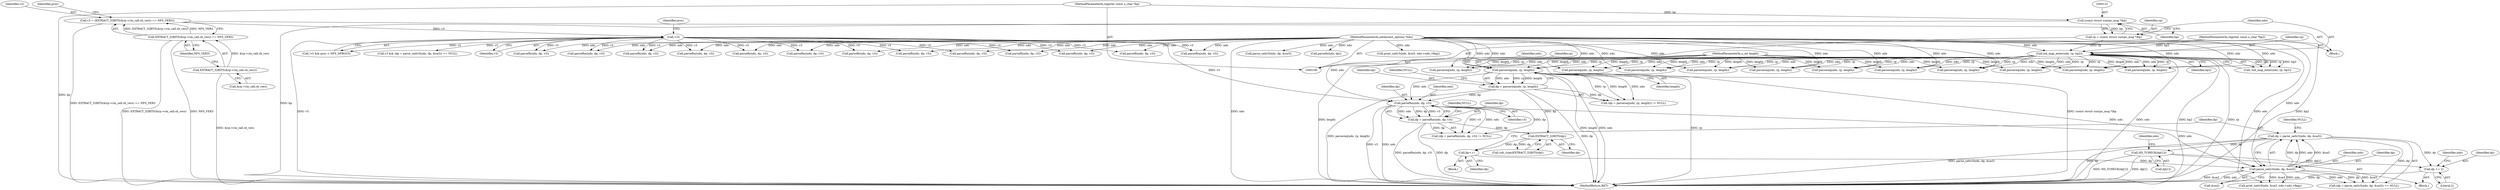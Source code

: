 digraph "0_tcpdump_19d25dd8781620cd41bf178a5e2e27fc1cf242d0_0@array" {
"1000626" [label="(Call,ND_TCHECK(dp[1]))"];
"1000595" [label="(Call,dp = parse_sattr3(ndo, dp, &sa3))"];
"1000597" [label="(Call,parse_sattr3(ndo, dp, &sa3))"];
"1000576" [label="(Call,parsefhn(ndo, dp, v3))"];
"1000568" [label="(Call,parsereq(ndo, rp, length))"];
"1000135" [label="(Call,xid_map_enter(ndo, rp, bp2))"];
"1000107" [label="(MethodParameterIn,netdissect_options *ndo)"];
"1000128" [label="(Call,rp = (const struct sunrpc_msg *)bp)"];
"1000130" [label="(Call,(const struct sunrpc_msg *)bp)"];
"1000108" [label="(MethodParameterIn,register const u_char *bp)"];
"1000110" [label="(MethodParameterIn,register const u_char *bp2)"];
"1000109" [label="(MethodParameterIn,u_int length)"];
"1000566" [label="(Call,dp = parsereq(ndo, rp, length))"];
"1000162" [label="(Call,!v3)"];
"1000140" [label="(Call,v3 = (EXTRACT_32BITS(&rp->rm_call.cb_vers) == NFS_VER3))"];
"1000142" [label="(Call,EXTRACT_32BITS(&rp->rm_call.cb_vers) == NFS_VER3)"];
"1000143" [label="(Call,EXTRACT_32BITS(&rp->rm_call.cb_vers))"];
"1000591" [label="(Call,dp++)"];
"1000589" [label="(Call,EXTRACT_32BITS(dp))"];
"1000574" [label="(Call,dp = parsefhn(ndo, dp, v3))"];
"1000646" [label="(Call,dp += 2)"];
"1000596" [label="(Identifier,dp)"];
"1000568" [label="(Call,parsereq(ndo, rp, length))"];
"1000809" [label="(Call,parsefh(ndo, dp, v3))"];
"1000152" [label="(Identifier,proc)"];
"1000734" [label="(Call,parsereq(ndo, rp, length))"];
"1000573" [label="(Call,(dp = parsefhn(ndo, dp, v3)) != NULL)"];
"1000108" [label="(MethodParameterIn,register const u_char *bp)"];
"1000602" [label="(Identifier,NULL)"];
"1000709" [label="(Call,parsefh(ndo, dp, v3))"];
"1000580" [label="(Identifier,NULL)"];
"1000137" [label="(Identifier,rp)"];
"1000129" [label="(Identifier,rp)"];
"1000567" [label="(Identifier,dp)"];
"1000886" [label="(MethodReturn,RET)"];
"1000134" [label="(Call,!xid_map_enter(ndo, rp, bp2))"];
"1000161" [label="(Call,!v3 && proc < NFS_NPROCS)"];
"1000132" [label="(Identifier,bp)"];
"1000377" [label="(Call,parsereq(ndo, rp, length))"];
"1000589" [label="(Call,EXTRACT_32BITS(dp))"];
"1000688" [label="(Call,parsefhn(ndo, dp, v3))"];
"1000195" [label="(Call,parsereq(ndo, rp, length))"];
"1000245" [label="(Call,parsefh(ndo, dp, v3))"];
"1000144" [label="(Call,&rp->rm_call.cb_vers)"];
"1000626" [label="(Call,ND_TCHECK(dp[1]))"];
"1000676" [label="(Call,parsefhn(ndo, dp, v3))"];
"1000128" [label="(Call,rp = (const struct sunrpc_msg *)bp)"];
"1000107" [label="(MethodParameterIn,netdissect_options *ndo)"];
"1000509" [label="(Call,parsereq(ndo, rp, length))"];
"1000138" [label="(Identifier,bp2)"];
"1000162" [label="(Call,!v3)"];
"1000533" [label="(Call,parse_sattr3(ndo, dp, &sa3))"];
"1000143" [label="(Call,EXTRACT_32BITS(&rp->rm_call.cb_vers))"];
"1000130" [label="(Call,(const struct sunrpc_msg *)bp)"];
"1000600" [label="(Call,&sa3)"];
"1000590" [label="(Identifier,dp)"];
"1000576" [label="(Call,parsefhn(ndo, dp, v3))"];
"1000141" [label="(Identifier,v3)"];
"1000140" [label="(Call,v3 = (EXTRACT_32BITS(&rp->rm_call.cb_vers) == NFS_VER3))"];
"1000575" [label="(Identifier,dp)"];
"1000587" [label="(Call,(nfs_type)EXTRACT_32BITS(dp))"];
"1000647" [label="(Identifier,dp)"];
"1000632" [label="(Identifier,ndo)"];
"1000565" [label="(Call,(dp = parsereq(ndo, rp, length)) != NULL)"];
"1000542" [label="(Call,parsefn(ndo, dp))"];
"1000385" [label="(Call,parsefh(ndo, dp, v3))"];
"1000569" [label="(Identifier,ndo)"];
"1000862" [label="(Call,parsefh(ndo, dp, v3))"];
"1000109" [label="(MethodParameterIn,u_int length)"];
"1000110" [label="(MethodParameterIn,register const u_char *bp2)"];
"1000581" [label="(Block,)"];
"1000566" [label="(Call,dp = parsereq(ndo, rp, length))"];
"1000595" [label="(Call,dp = parse_sattr3(ndo, dp, &sa3))"];
"1000721" [label="(Call,parsefhn(ndo, dp, v3))"];
"1000651" [label="(Identifier,ndo)"];
"1000668" [label="(Call,parsereq(ndo, rp, length))"];
"1000801" [label="(Call,parsereq(ndo, rp, length))"];
"1000135" [label="(Call,xid_map_enter(ndo, rp, bp2))"];
"1000201" [label="(Call,parsefh(ndo, dp, v3))"];
"1000627" [label="(Call,dp[1])"];
"1000572" [label="(Identifier,NULL)"];
"1000701" [label="(Call,parsereq(ndo, rp, length))"];
"1000653" [label="(Call,print_sattr3(ndo, &sa3, ndo->ndo_vflag))"];
"1000165" [label="(Identifier,proc)"];
"1000428" [label="(Call,parsereq(ndo, rp, length))"];
"1000591" [label="(Call,dp++)"];
"1000597" [label="(Call,parse_sattr3(ndo, dp, &sa3))"];
"1000648" [label="(Literal,2)"];
"1000592" [label="(Identifier,dp)"];
"1000237" [label="(Call,parsereq(ndo, rp, length))"];
"1000436" [label="(Call,parsefh(ndo, dp, v3))"];
"1000598" [label="(Identifier,ndo)"];
"1000218" [label="(Call,parsereq(ndo, rp, length))"];
"1000570" [label="(Identifier,rp)"];
"1000854" [label="(Call,parsereq(ndo, rp, length))"];
"1000111" [label="(Block,)"];
"1000571" [label="(Identifier,length)"];
"1000553" [label="(Call,print_sattr3(ndo, &sa3, ndo->ndo_vflag))"];
"1000517" [label="(Call,parsefhn(ndo, dp, v3))"];
"1000579" [label="(Identifier,v3)"];
"1000224" [label="(Call,parsefhn(ndo, dp, v3))"];
"1000594" [label="(Call,(dp = parse_sattr3(ndo, dp, &sa3)) == NULL)"];
"1000150" [label="(Identifier,NFS_VER3)"];
"1000136" [label="(Identifier,ndo)"];
"1000646" [label="(Call,dp += 2)"];
"1000742" [label="(Call,parsefh(ndo, dp, v3))"];
"1000599" [label="(Identifier,dp)"];
"1000574" [label="(Call,dp = parsefhn(ndo, dp, v3))"];
"1000142" [label="(Call,EXTRACT_32BITS(&rp->rm_call.cb_vers) == NFS_VER3)"];
"1000625" [label="(Block,)"];
"1000578" [label="(Identifier,dp)"];
"1000528" [label="(Call,v3 && (dp = parse_sattr3(ndo, dp, &sa3)) == NULL)"];
"1000577" [label="(Identifier,ndo)"];
"1000163" [label="(Identifier,v3)"];
"1000626" -> "1000625"  [label="AST: "];
"1000626" -> "1000627"  [label="CFG: "];
"1000627" -> "1000626"  [label="AST: "];
"1000632" -> "1000626"  [label="CFG: "];
"1000626" -> "1000886"  [label="DDG: ND_TCHECK(dp[1])"];
"1000626" -> "1000886"  [label="DDG: dp[1]"];
"1000595" -> "1000626"  [label="DDG: dp"];
"1000626" -> "1000646"  [label="DDG: dp[1]"];
"1000595" -> "1000594"  [label="AST: "];
"1000595" -> "1000597"  [label="CFG: "];
"1000596" -> "1000595"  [label="AST: "];
"1000597" -> "1000595"  [label="AST: "];
"1000602" -> "1000595"  [label="CFG: "];
"1000595" -> "1000886"  [label="DDG: parse_sattr3(ndo, dp, &sa3)"];
"1000595" -> "1000886"  [label="DDG: dp"];
"1000595" -> "1000594"  [label="DDG: dp"];
"1000597" -> "1000595"  [label="DDG: ndo"];
"1000597" -> "1000595"  [label="DDG: dp"];
"1000597" -> "1000595"  [label="DDG: &sa3"];
"1000595" -> "1000646"  [label="DDG: dp"];
"1000597" -> "1000600"  [label="CFG: "];
"1000598" -> "1000597"  [label="AST: "];
"1000599" -> "1000597"  [label="AST: "];
"1000600" -> "1000597"  [label="AST: "];
"1000597" -> "1000886"  [label="DDG: ndo"];
"1000597" -> "1000886"  [label="DDG: &sa3"];
"1000597" -> "1000594"  [label="DDG: ndo"];
"1000597" -> "1000594"  [label="DDG: dp"];
"1000597" -> "1000594"  [label="DDG: &sa3"];
"1000576" -> "1000597"  [label="DDG: ndo"];
"1000568" -> "1000597"  [label="DDG: ndo"];
"1000107" -> "1000597"  [label="DDG: ndo"];
"1000591" -> "1000597"  [label="DDG: dp"];
"1000597" -> "1000653"  [label="DDG: ndo"];
"1000597" -> "1000653"  [label="DDG: &sa3"];
"1000576" -> "1000574"  [label="AST: "];
"1000576" -> "1000579"  [label="CFG: "];
"1000577" -> "1000576"  [label="AST: "];
"1000578" -> "1000576"  [label="AST: "];
"1000579" -> "1000576"  [label="AST: "];
"1000574" -> "1000576"  [label="CFG: "];
"1000576" -> "1000886"  [label="DDG: v3"];
"1000576" -> "1000886"  [label="DDG: ndo"];
"1000576" -> "1000573"  [label="DDG: ndo"];
"1000576" -> "1000573"  [label="DDG: dp"];
"1000576" -> "1000573"  [label="DDG: v3"];
"1000576" -> "1000574"  [label="DDG: ndo"];
"1000576" -> "1000574"  [label="DDG: dp"];
"1000576" -> "1000574"  [label="DDG: v3"];
"1000568" -> "1000576"  [label="DDG: ndo"];
"1000107" -> "1000576"  [label="DDG: ndo"];
"1000566" -> "1000576"  [label="DDG: dp"];
"1000162" -> "1000576"  [label="DDG: v3"];
"1000568" -> "1000566"  [label="AST: "];
"1000568" -> "1000571"  [label="CFG: "];
"1000569" -> "1000568"  [label="AST: "];
"1000570" -> "1000568"  [label="AST: "];
"1000571" -> "1000568"  [label="AST: "];
"1000566" -> "1000568"  [label="CFG: "];
"1000568" -> "1000886"  [label="DDG: length"];
"1000568" -> "1000886"  [label="DDG: ndo"];
"1000568" -> "1000886"  [label="DDG: rp"];
"1000568" -> "1000565"  [label="DDG: ndo"];
"1000568" -> "1000565"  [label="DDG: rp"];
"1000568" -> "1000565"  [label="DDG: length"];
"1000568" -> "1000566"  [label="DDG: ndo"];
"1000568" -> "1000566"  [label="DDG: rp"];
"1000568" -> "1000566"  [label="DDG: length"];
"1000135" -> "1000568"  [label="DDG: ndo"];
"1000135" -> "1000568"  [label="DDG: rp"];
"1000107" -> "1000568"  [label="DDG: ndo"];
"1000109" -> "1000568"  [label="DDG: length"];
"1000135" -> "1000134"  [label="AST: "];
"1000135" -> "1000138"  [label="CFG: "];
"1000136" -> "1000135"  [label="AST: "];
"1000137" -> "1000135"  [label="AST: "];
"1000138" -> "1000135"  [label="AST: "];
"1000134" -> "1000135"  [label="CFG: "];
"1000135" -> "1000886"  [label="DDG: ndo"];
"1000135" -> "1000886"  [label="DDG: bp2"];
"1000135" -> "1000886"  [label="DDG: rp"];
"1000135" -> "1000134"  [label="DDG: ndo"];
"1000135" -> "1000134"  [label="DDG: rp"];
"1000135" -> "1000134"  [label="DDG: bp2"];
"1000107" -> "1000135"  [label="DDG: ndo"];
"1000128" -> "1000135"  [label="DDG: rp"];
"1000110" -> "1000135"  [label="DDG: bp2"];
"1000135" -> "1000195"  [label="DDG: ndo"];
"1000135" -> "1000195"  [label="DDG: rp"];
"1000135" -> "1000218"  [label="DDG: ndo"];
"1000135" -> "1000218"  [label="DDG: rp"];
"1000135" -> "1000237"  [label="DDG: ndo"];
"1000135" -> "1000237"  [label="DDG: rp"];
"1000135" -> "1000377"  [label="DDG: ndo"];
"1000135" -> "1000377"  [label="DDG: rp"];
"1000135" -> "1000428"  [label="DDG: ndo"];
"1000135" -> "1000428"  [label="DDG: rp"];
"1000135" -> "1000509"  [label="DDG: ndo"];
"1000135" -> "1000509"  [label="DDG: rp"];
"1000135" -> "1000668"  [label="DDG: ndo"];
"1000135" -> "1000668"  [label="DDG: rp"];
"1000135" -> "1000701"  [label="DDG: ndo"];
"1000135" -> "1000701"  [label="DDG: rp"];
"1000135" -> "1000734"  [label="DDG: ndo"];
"1000135" -> "1000734"  [label="DDG: rp"];
"1000135" -> "1000801"  [label="DDG: ndo"];
"1000135" -> "1000801"  [label="DDG: rp"];
"1000135" -> "1000854"  [label="DDG: ndo"];
"1000135" -> "1000854"  [label="DDG: rp"];
"1000107" -> "1000106"  [label="AST: "];
"1000107" -> "1000886"  [label="DDG: ndo"];
"1000107" -> "1000195"  [label="DDG: ndo"];
"1000107" -> "1000201"  [label="DDG: ndo"];
"1000107" -> "1000218"  [label="DDG: ndo"];
"1000107" -> "1000224"  [label="DDG: ndo"];
"1000107" -> "1000237"  [label="DDG: ndo"];
"1000107" -> "1000245"  [label="DDG: ndo"];
"1000107" -> "1000377"  [label="DDG: ndo"];
"1000107" -> "1000385"  [label="DDG: ndo"];
"1000107" -> "1000428"  [label="DDG: ndo"];
"1000107" -> "1000436"  [label="DDG: ndo"];
"1000107" -> "1000509"  [label="DDG: ndo"];
"1000107" -> "1000517"  [label="DDG: ndo"];
"1000107" -> "1000533"  [label="DDG: ndo"];
"1000107" -> "1000542"  [label="DDG: ndo"];
"1000107" -> "1000553"  [label="DDG: ndo"];
"1000107" -> "1000653"  [label="DDG: ndo"];
"1000107" -> "1000668"  [label="DDG: ndo"];
"1000107" -> "1000676"  [label="DDG: ndo"];
"1000107" -> "1000688"  [label="DDG: ndo"];
"1000107" -> "1000701"  [label="DDG: ndo"];
"1000107" -> "1000709"  [label="DDG: ndo"];
"1000107" -> "1000721"  [label="DDG: ndo"];
"1000107" -> "1000734"  [label="DDG: ndo"];
"1000107" -> "1000742"  [label="DDG: ndo"];
"1000107" -> "1000801"  [label="DDG: ndo"];
"1000107" -> "1000809"  [label="DDG: ndo"];
"1000107" -> "1000854"  [label="DDG: ndo"];
"1000107" -> "1000862"  [label="DDG: ndo"];
"1000128" -> "1000111"  [label="AST: "];
"1000128" -> "1000130"  [label="CFG: "];
"1000129" -> "1000128"  [label="AST: "];
"1000130" -> "1000128"  [label="AST: "];
"1000136" -> "1000128"  [label="CFG: "];
"1000128" -> "1000886"  [label="DDG: (const struct sunrpc_msg *)bp"];
"1000130" -> "1000128"  [label="DDG: bp"];
"1000130" -> "1000132"  [label="CFG: "];
"1000131" -> "1000130"  [label="AST: "];
"1000132" -> "1000130"  [label="AST: "];
"1000130" -> "1000886"  [label="DDG: bp"];
"1000108" -> "1000130"  [label="DDG: bp"];
"1000108" -> "1000106"  [label="AST: "];
"1000108" -> "1000886"  [label="DDG: bp"];
"1000110" -> "1000106"  [label="AST: "];
"1000110" -> "1000886"  [label="DDG: bp2"];
"1000109" -> "1000106"  [label="AST: "];
"1000109" -> "1000886"  [label="DDG: length"];
"1000109" -> "1000195"  [label="DDG: length"];
"1000109" -> "1000218"  [label="DDG: length"];
"1000109" -> "1000237"  [label="DDG: length"];
"1000109" -> "1000377"  [label="DDG: length"];
"1000109" -> "1000428"  [label="DDG: length"];
"1000109" -> "1000509"  [label="DDG: length"];
"1000109" -> "1000668"  [label="DDG: length"];
"1000109" -> "1000701"  [label="DDG: length"];
"1000109" -> "1000734"  [label="DDG: length"];
"1000109" -> "1000801"  [label="DDG: length"];
"1000109" -> "1000854"  [label="DDG: length"];
"1000566" -> "1000565"  [label="AST: "];
"1000567" -> "1000566"  [label="AST: "];
"1000572" -> "1000566"  [label="CFG: "];
"1000566" -> "1000886"  [label="DDG: parsereq(ndo, rp, length)"];
"1000566" -> "1000886"  [label="DDG: dp"];
"1000566" -> "1000565"  [label="DDG: dp"];
"1000566" -> "1000589"  [label="DDG: dp"];
"1000162" -> "1000161"  [label="AST: "];
"1000162" -> "1000163"  [label="CFG: "];
"1000163" -> "1000162"  [label="AST: "];
"1000165" -> "1000162"  [label="CFG: "];
"1000161" -> "1000162"  [label="CFG: "];
"1000162" -> "1000886"  [label="DDG: v3"];
"1000162" -> "1000161"  [label="DDG: v3"];
"1000140" -> "1000162"  [label="DDG: v3"];
"1000162" -> "1000201"  [label="DDG: v3"];
"1000162" -> "1000224"  [label="DDG: v3"];
"1000162" -> "1000245"  [label="DDG: v3"];
"1000162" -> "1000385"  [label="DDG: v3"];
"1000162" -> "1000436"  [label="DDG: v3"];
"1000162" -> "1000517"  [label="DDG: v3"];
"1000162" -> "1000528"  [label="DDG: v3"];
"1000162" -> "1000676"  [label="DDG: v3"];
"1000162" -> "1000688"  [label="DDG: v3"];
"1000162" -> "1000709"  [label="DDG: v3"];
"1000162" -> "1000721"  [label="DDG: v3"];
"1000162" -> "1000742"  [label="DDG: v3"];
"1000162" -> "1000809"  [label="DDG: v3"];
"1000162" -> "1000862"  [label="DDG: v3"];
"1000140" -> "1000111"  [label="AST: "];
"1000140" -> "1000142"  [label="CFG: "];
"1000141" -> "1000140"  [label="AST: "];
"1000142" -> "1000140"  [label="AST: "];
"1000152" -> "1000140"  [label="CFG: "];
"1000140" -> "1000886"  [label="DDG: EXTRACT_32BITS(&rp->rm_call.cb_vers) == NFS_VER3"];
"1000142" -> "1000140"  [label="DDG: EXTRACT_32BITS(&rp->rm_call.cb_vers)"];
"1000142" -> "1000140"  [label="DDG: NFS_VER3"];
"1000142" -> "1000150"  [label="CFG: "];
"1000143" -> "1000142"  [label="AST: "];
"1000150" -> "1000142"  [label="AST: "];
"1000142" -> "1000886"  [label="DDG: EXTRACT_32BITS(&rp->rm_call.cb_vers)"];
"1000142" -> "1000886"  [label="DDG: NFS_VER3"];
"1000143" -> "1000142"  [label="DDG: &rp->rm_call.cb_vers"];
"1000143" -> "1000144"  [label="CFG: "];
"1000144" -> "1000143"  [label="AST: "];
"1000150" -> "1000143"  [label="CFG: "];
"1000143" -> "1000886"  [label="DDG: &rp->rm_call.cb_vers"];
"1000591" -> "1000581"  [label="AST: "];
"1000591" -> "1000592"  [label="CFG: "];
"1000592" -> "1000591"  [label="AST: "];
"1000596" -> "1000591"  [label="CFG: "];
"1000589" -> "1000591"  [label="DDG: dp"];
"1000589" -> "1000587"  [label="AST: "];
"1000589" -> "1000590"  [label="CFG: "];
"1000590" -> "1000589"  [label="AST: "];
"1000587" -> "1000589"  [label="CFG: "];
"1000589" -> "1000587"  [label="DDG: dp"];
"1000574" -> "1000589"  [label="DDG: dp"];
"1000574" -> "1000573"  [label="AST: "];
"1000575" -> "1000574"  [label="AST: "];
"1000580" -> "1000574"  [label="CFG: "];
"1000574" -> "1000886"  [label="DDG: dp"];
"1000574" -> "1000886"  [label="DDG: parsefhn(ndo, dp, v3)"];
"1000574" -> "1000573"  [label="DDG: dp"];
"1000646" -> "1000625"  [label="AST: "];
"1000646" -> "1000648"  [label="CFG: "];
"1000647" -> "1000646"  [label="AST: "];
"1000648" -> "1000646"  [label="AST: "];
"1000651" -> "1000646"  [label="CFG: "];
"1000646" -> "1000886"  [label="DDG: dp"];
}
